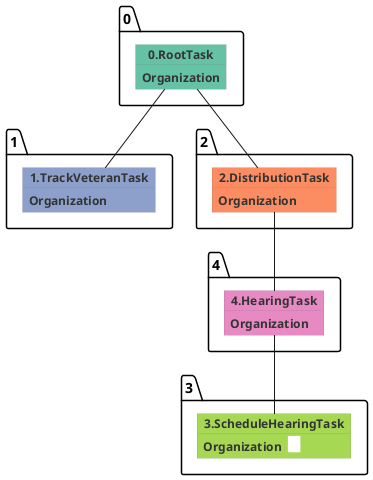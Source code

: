@startuml
skinparam {
  ObjectBorderColor #555
  ObjectBorderThickness 0
  ObjectFontStyle bold
  ObjectFontSize 14
  ObjectAttributeFontColor #333
  ObjectAttributeFontSize 12
}
  object 0.RootTask #66c2a5 {
Organization
}
  object 1.TrackVeteranTask #8da0cb {
Organization
}
  object 2.DistributionTask #fc8d62 {
Organization
}
  object 3.ScheduleHearingTask #a6d854 {
Organization  <back:white>    </back>
}
  object 4.HearingTask #e78ac3 {
Organization
}
0.RootTask -- 1.TrackVeteranTask
0.RootTask -- 2.DistributionTask
4.HearingTask -- 3.ScheduleHearingTask
2.DistributionTask -- 4.HearingTask
@enduml
